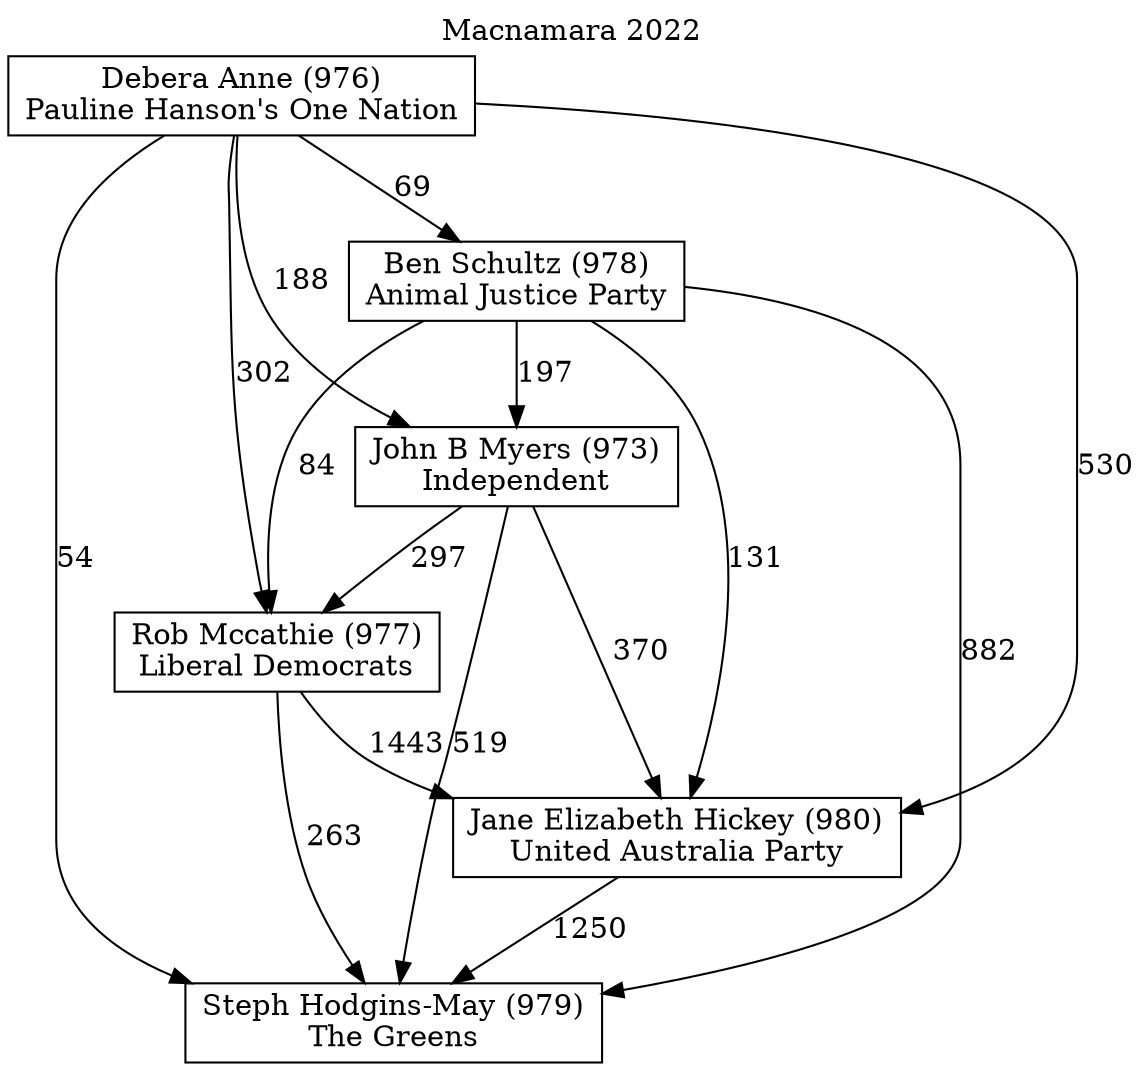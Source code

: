 // House preference flow
digraph "Steph Hodgins-May (979)_Macnamara_2022" {
	graph [label="Macnamara 2022" labelloc=t mclimit=10]
	node [shape=box]
	"Steph Hodgins-May (979)" [label="Steph Hodgins-May (979)
The Greens"]
	"Jane Elizabeth Hickey (980)" [label="Jane Elizabeth Hickey (980)
United Australia Party"]
	"Rob Mccathie (977)" [label="Rob Mccathie (977)
Liberal Democrats"]
	"John B Myers (973)" [label="John B Myers (973)
Independent"]
	"Ben Schultz (978)" [label="Ben Schultz (978)
Animal Justice Party"]
	"Debera Anne (976)" [label="Debera Anne (976)
Pauline Hanson's One Nation"]
	"Steph Hodgins-May (979)" [label="Steph Hodgins-May (979)
The Greens"]
	"Rob Mccathie (977)" [label="Rob Mccathie (977)
Liberal Democrats"]
	"John B Myers (973)" [label="John B Myers (973)
Independent"]
	"Ben Schultz (978)" [label="Ben Schultz (978)
Animal Justice Party"]
	"Debera Anne (976)" [label="Debera Anne (976)
Pauline Hanson's One Nation"]
	"Steph Hodgins-May (979)" [label="Steph Hodgins-May (979)
The Greens"]
	"John B Myers (973)" [label="John B Myers (973)
Independent"]
	"Ben Schultz (978)" [label="Ben Schultz (978)
Animal Justice Party"]
	"Debera Anne (976)" [label="Debera Anne (976)
Pauline Hanson's One Nation"]
	"Steph Hodgins-May (979)" [label="Steph Hodgins-May (979)
The Greens"]
	"Ben Schultz (978)" [label="Ben Schultz (978)
Animal Justice Party"]
	"Debera Anne (976)" [label="Debera Anne (976)
Pauline Hanson's One Nation"]
	"Steph Hodgins-May (979)" [label="Steph Hodgins-May (979)
The Greens"]
	"Debera Anne (976)" [label="Debera Anne (976)
Pauline Hanson's One Nation"]
	"Debera Anne (976)" [label="Debera Anne (976)
Pauline Hanson's One Nation"]
	"Ben Schultz (978)" [label="Ben Schultz (978)
Animal Justice Party"]
	"Debera Anne (976)" [label="Debera Anne (976)
Pauline Hanson's One Nation"]
	"Debera Anne (976)" [label="Debera Anne (976)
Pauline Hanson's One Nation"]
	"John B Myers (973)" [label="John B Myers (973)
Independent"]
	"Ben Schultz (978)" [label="Ben Schultz (978)
Animal Justice Party"]
	"Debera Anne (976)" [label="Debera Anne (976)
Pauline Hanson's One Nation"]
	"John B Myers (973)" [label="John B Myers (973)
Independent"]
	"Debera Anne (976)" [label="Debera Anne (976)
Pauline Hanson's One Nation"]
	"Debera Anne (976)" [label="Debera Anne (976)
Pauline Hanson's One Nation"]
	"Ben Schultz (978)" [label="Ben Schultz (978)
Animal Justice Party"]
	"Debera Anne (976)" [label="Debera Anne (976)
Pauline Hanson's One Nation"]
	"Debera Anne (976)" [label="Debera Anne (976)
Pauline Hanson's One Nation"]
	"Rob Mccathie (977)" [label="Rob Mccathie (977)
Liberal Democrats"]
	"John B Myers (973)" [label="John B Myers (973)
Independent"]
	"Ben Schultz (978)" [label="Ben Schultz (978)
Animal Justice Party"]
	"Debera Anne (976)" [label="Debera Anne (976)
Pauline Hanson's One Nation"]
	"Rob Mccathie (977)" [label="Rob Mccathie (977)
Liberal Democrats"]
	"Ben Schultz (978)" [label="Ben Schultz (978)
Animal Justice Party"]
	"Debera Anne (976)" [label="Debera Anne (976)
Pauline Hanson's One Nation"]
	"Rob Mccathie (977)" [label="Rob Mccathie (977)
Liberal Democrats"]
	"Debera Anne (976)" [label="Debera Anne (976)
Pauline Hanson's One Nation"]
	"Debera Anne (976)" [label="Debera Anne (976)
Pauline Hanson's One Nation"]
	"Ben Schultz (978)" [label="Ben Schultz (978)
Animal Justice Party"]
	"Debera Anne (976)" [label="Debera Anne (976)
Pauline Hanson's One Nation"]
	"Debera Anne (976)" [label="Debera Anne (976)
Pauline Hanson's One Nation"]
	"John B Myers (973)" [label="John B Myers (973)
Independent"]
	"Ben Schultz (978)" [label="Ben Schultz (978)
Animal Justice Party"]
	"Debera Anne (976)" [label="Debera Anne (976)
Pauline Hanson's One Nation"]
	"John B Myers (973)" [label="John B Myers (973)
Independent"]
	"Debera Anne (976)" [label="Debera Anne (976)
Pauline Hanson's One Nation"]
	"Debera Anne (976)" [label="Debera Anne (976)
Pauline Hanson's One Nation"]
	"Ben Schultz (978)" [label="Ben Schultz (978)
Animal Justice Party"]
	"Debera Anne (976)" [label="Debera Anne (976)
Pauline Hanson's One Nation"]
	"Debera Anne (976)" [label="Debera Anne (976)
Pauline Hanson's One Nation"]
	"Jane Elizabeth Hickey (980)" [label="Jane Elizabeth Hickey (980)
United Australia Party"]
	"Rob Mccathie (977)" [label="Rob Mccathie (977)
Liberal Democrats"]
	"John B Myers (973)" [label="John B Myers (973)
Independent"]
	"Ben Schultz (978)" [label="Ben Schultz (978)
Animal Justice Party"]
	"Debera Anne (976)" [label="Debera Anne (976)
Pauline Hanson's One Nation"]
	"Jane Elizabeth Hickey (980)" [label="Jane Elizabeth Hickey (980)
United Australia Party"]
	"John B Myers (973)" [label="John B Myers (973)
Independent"]
	"Ben Schultz (978)" [label="Ben Schultz (978)
Animal Justice Party"]
	"Debera Anne (976)" [label="Debera Anne (976)
Pauline Hanson's One Nation"]
	"Jane Elizabeth Hickey (980)" [label="Jane Elizabeth Hickey (980)
United Australia Party"]
	"Ben Schultz (978)" [label="Ben Schultz (978)
Animal Justice Party"]
	"Debera Anne (976)" [label="Debera Anne (976)
Pauline Hanson's One Nation"]
	"Jane Elizabeth Hickey (980)" [label="Jane Elizabeth Hickey (980)
United Australia Party"]
	"Debera Anne (976)" [label="Debera Anne (976)
Pauline Hanson's One Nation"]
	"Debera Anne (976)" [label="Debera Anne (976)
Pauline Hanson's One Nation"]
	"Ben Schultz (978)" [label="Ben Schultz (978)
Animal Justice Party"]
	"Debera Anne (976)" [label="Debera Anne (976)
Pauline Hanson's One Nation"]
	"Debera Anne (976)" [label="Debera Anne (976)
Pauline Hanson's One Nation"]
	"John B Myers (973)" [label="John B Myers (973)
Independent"]
	"Ben Schultz (978)" [label="Ben Schultz (978)
Animal Justice Party"]
	"Debera Anne (976)" [label="Debera Anne (976)
Pauline Hanson's One Nation"]
	"John B Myers (973)" [label="John B Myers (973)
Independent"]
	"Debera Anne (976)" [label="Debera Anne (976)
Pauline Hanson's One Nation"]
	"Debera Anne (976)" [label="Debera Anne (976)
Pauline Hanson's One Nation"]
	"Ben Schultz (978)" [label="Ben Schultz (978)
Animal Justice Party"]
	"Debera Anne (976)" [label="Debera Anne (976)
Pauline Hanson's One Nation"]
	"Debera Anne (976)" [label="Debera Anne (976)
Pauline Hanson's One Nation"]
	"Rob Mccathie (977)" [label="Rob Mccathie (977)
Liberal Democrats"]
	"John B Myers (973)" [label="John B Myers (973)
Independent"]
	"Ben Schultz (978)" [label="Ben Schultz (978)
Animal Justice Party"]
	"Debera Anne (976)" [label="Debera Anne (976)
Pauline Hanson's One Nation"]
	"Rob Mccathie (977)" [label="Rob Mccathie (977)
Liberal Democrats"]
	"Ben Schultz (978)" [label="Ben Schultz (978)
Animal Justice Party"]
	"Debera Anne (976)" [label="Debera Anne (976)
Pauline Hanson's One Nation"]
	"Rob Mccathie (977)" [label="Rob Mccathie (977)
Liberal Democrats"]
	"Debera Anne (976)" [label="Debera Anne (976)
Pauline Hanson's One Nation"]
	"Debera Anne (976)" [label="Debera Anne (976)
Pauline Hanson's One Nation"]
	"Ben Schultz (978)" [label="Ben Schultz (978)
Animal Justice Party"]
	"Debera Anne (976)" [label="Debera Anne (976)
Pauline Hanson's One Nation"]
	"Debera Anne (976)" [label="Debera Anne (976)
Pauline Hanson's One Nation"]
	"John B Myers (973)" [label="John B Myers (973)
Independent"]
	"Ben Schultz (978)" [label="Ben Schultz (978)
Animal Justice Party"]
	"Debera Anne (976)" [label="Debera Anne (976)
Pauline Hanson's One Nation"]
	"John B Myers (973)" [label="John B Myers (973)
Independent"]
	"Debera Anne (976)" [label="Debera Anne (976)
Pauline Hanson's One Nation"]
	"Debera Anne (976)" [label="Debera Anne (976)
Pauline Hanson's One Nation"]
	"Ben Schultz (978)" [label="Ben Schultz (978)
Animal Justice Party"]
	"Debera Anne (976)" [label="Debera Anne (976)
Pauline Hanson's One Nation"]
	"Debera Anne (976)" [label="Debera Anne (976)
Pauline Hanson's One Nation"]
	"Jane Elizabeth Hickey (980)" -> "Steph Hodgins-May (979)" [label=1250]
	"Rob Mccathie (977)" -> "Jane Elizabeth Hickey (980)" [label=1443]
	"John B Myers (973)" -> "Rob Mccathie (977)" [label=297]
	"Ben Schultz (978)" -> "John B Myers (973)" [label=197]
	"Debera Anne (976)" -> "Ben Schultz (978)" [label=69]
	"Rob Mccathie (977)" -> "Steph Hodgins-May (979)" [label=263]
	"John B Myers (973)" -> "Steph Hodgins-May (979)" [label=519]
	"Ben Schultz (978)" -> "Steph Hodgins-May (979)" [label=882]
	"Debera Anne (976)" -> "Steph Hodgins-May (979)" [label=54]
	"Debera Anne (976)" -> "John B Myers (973)" [label=188]
	"Ben Schultz (978)" -> "Rob Mccathie (977)" [label=84]
	"Debera Anne (976)" -> "Rob Mccathie (977)" [label=302]
	"John B Myers (973)" -> "Jane Elizabeth Hickey (980)" [label=370]
	"Ben Schultz (978)" -> "Jane Elizabeth Hickey (980)" [label=131]
	"Debera Anne (976)" -> "Jane Elizabeth Hickey (980)" [label=530]
}
